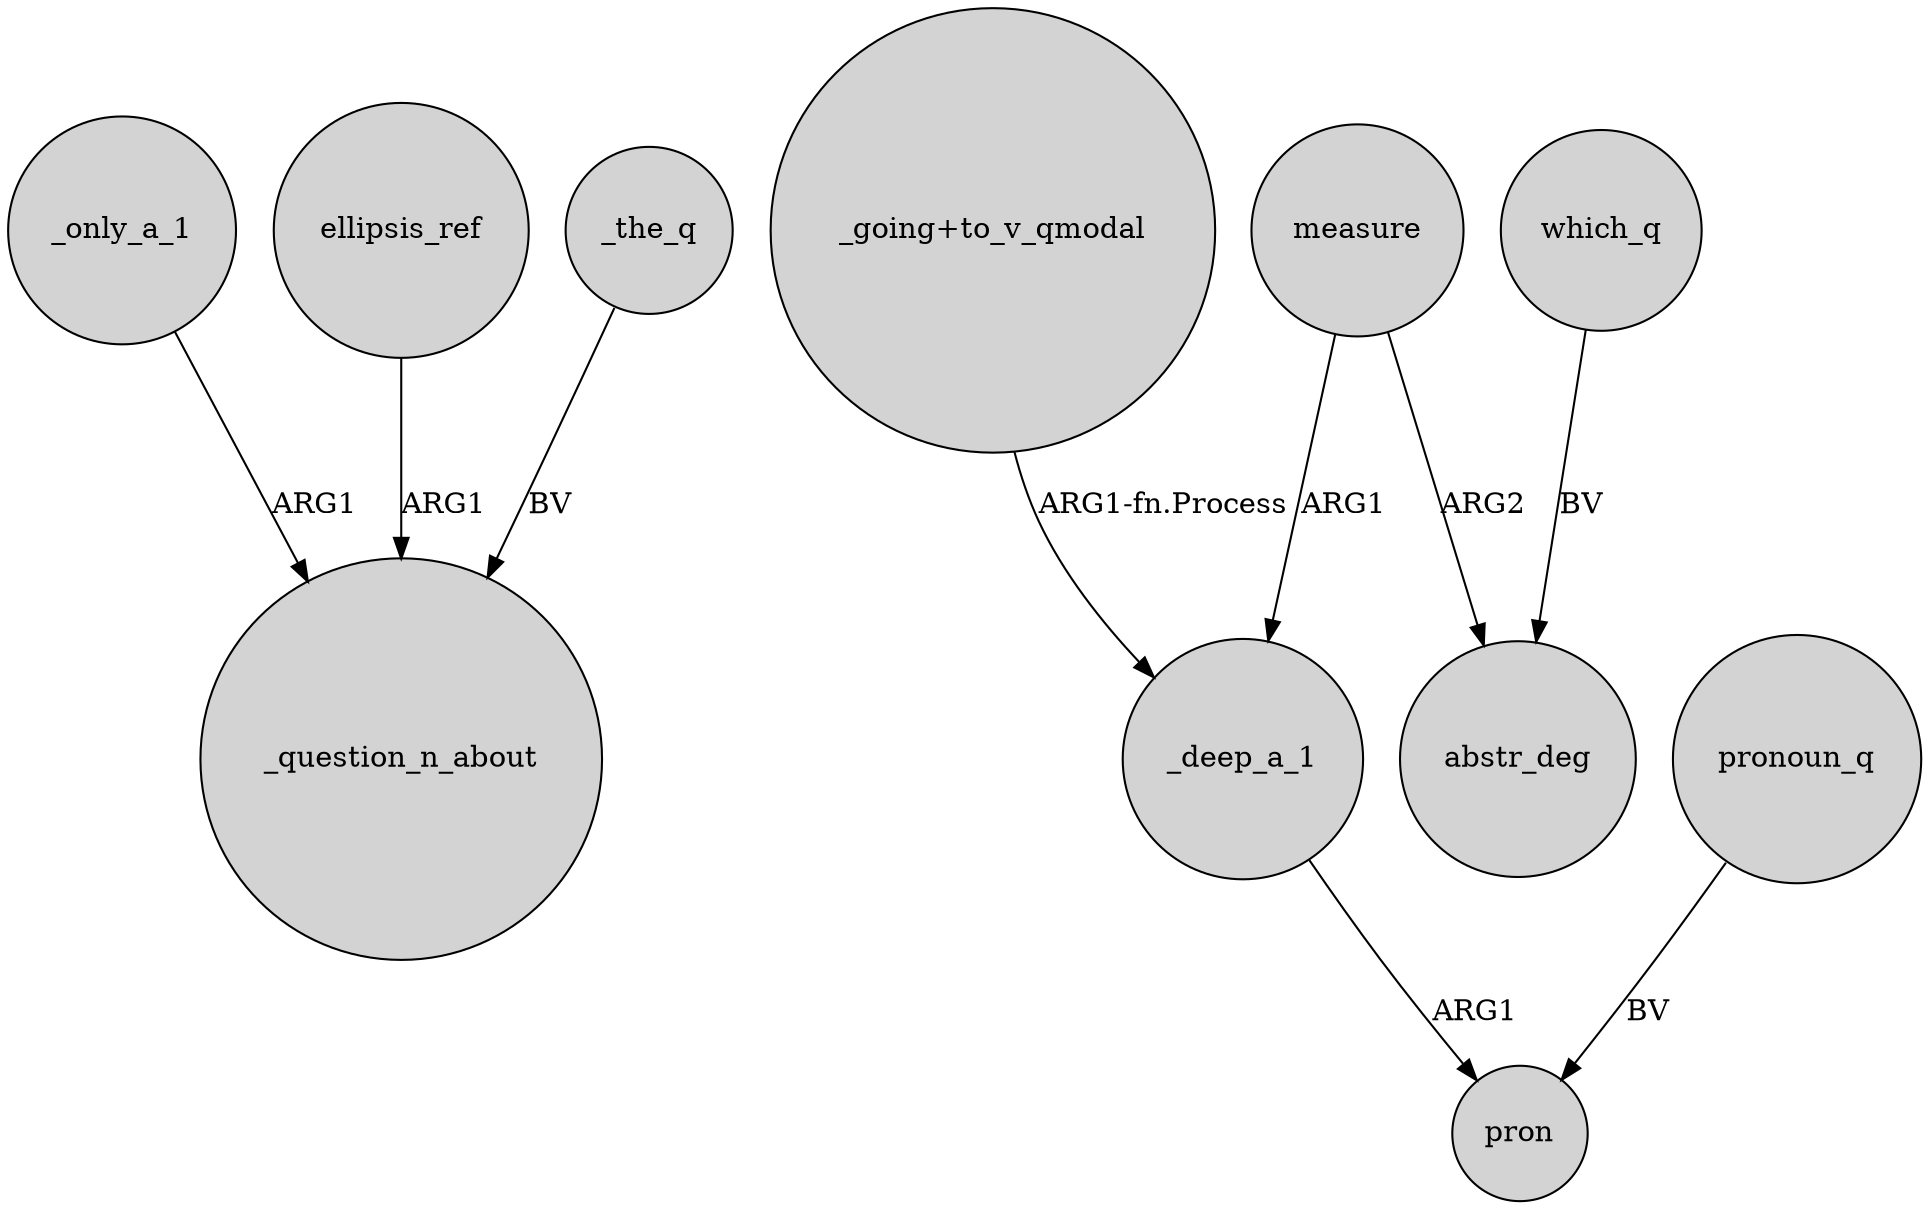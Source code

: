 digraph {
	node [shape=circle style=filled]
	_only_a_1 -> _question_n_about [label=ARG1]
	measure -> _deep_a_1 [label=ARG1]
	"_going+to_v_qmodal" -> _deep_a_1 [label="ARG1-fn.Process"]
	ellipsis_ref -> _question_n_about [label=ARG1]
	pronoun_q -> pron [label=BV]
	which_q -> abstr_deg [label=BV]
	measure -> abstr_deg [label=ARG2]
	_the_q -> _question_n_about [label=BV]
	_deep_a_1 -> pron [label=ARG1]
}
